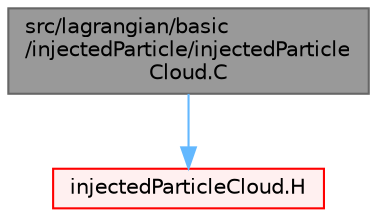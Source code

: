 digraph "src/lagrangian/basic/injectedParticle/injectedParticleCloud.C"
{
 // LATEX_PDF_SIZE
  bgcolor="transparent";
  edge [fontname=Helvetica,fontsize=10,labelfontname=Helvetica,labelfontsize=10];
  node [fontname=Helvetica,fontsize=10,shape=box,height=0.2,width=0.4];
  Node1 [id="Node000001",label="src/lagrangian/basic\l/injectedParticle/injectedParticle\lCloud.C",height=0.2,width=0.4,color="gray40", fillcolor="grey60", style="filled", fontcolor="black",tooltip=" "];
  Node1 -> Node2 [id="edge1_Node000001_Node000002",color="steelblue1",style="solid",tooltip=" "];
  Node2 [id="Node000002",label="injectedParticleCloud.H",height=0.2,width=0.4,color="red", fillcolor="#FFF0F0", style="filled",URL="$injectedParticleCloud_8H.html",tooltip=" "];
}
